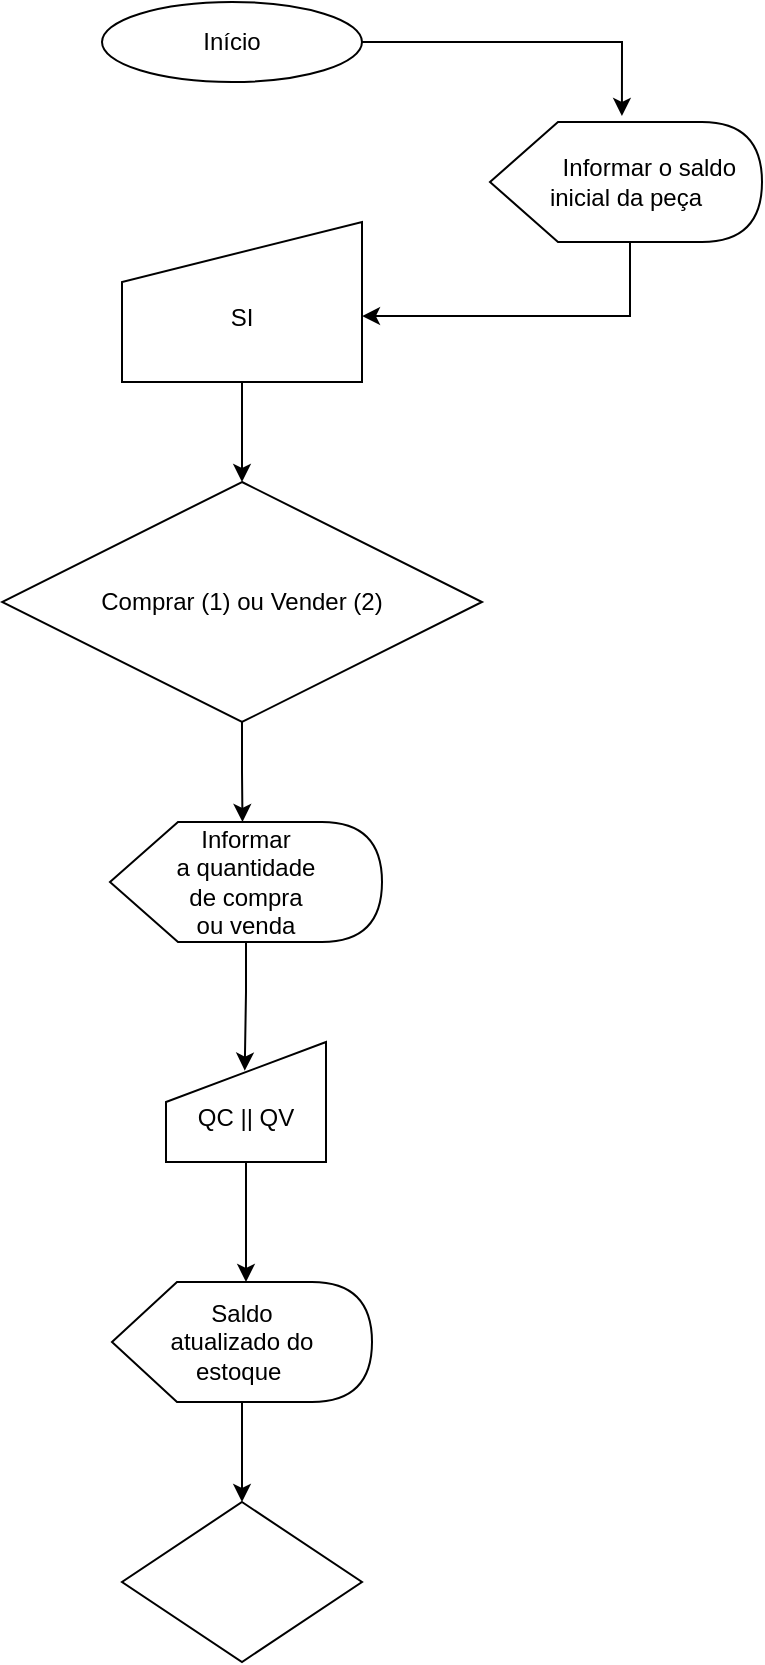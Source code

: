 <mxfile version="21.3.2" type="github">
  <diagram name="Página-1" id="qKS-7aK68ngBk1detBtj">
    <mxGraphModel dx="733" dy="408" grid="1" gridSize="10" guides="1" tooltips="1" connect="1" arrows="1" fold="1" page="1" pageScale="1" pageWidth="827" pageHeight="1169" math="0" shadow="0">
      <root>
        <mxCell id="0" />
        <mxCell id="1" parent="0" />
        <mxCell id="27WwCejkUaeuRzkv7HOE-5" style="edgeStyle=orthogonalEdgeStyle;rounded=0;orthogonalLoop=1;jettySize=auto;html=1;exitX=1;exitY=0.5;exitDx=0;exitDy=0;entryX=0.485;entryY=-0.05;entryDx=0;entryDy=0;entryPerimeter=0;" edge="1" parent="1" source="27WwCejkUaeuRzkv7HOE-2" target="27WwCejkUaeuRzkv7HOE-3">
          <mxGeometry relative="1" as="geometry" />
        </mxCell>
        <mxCell id="27WwCejkUaeuRzkv7HOE-2" value="Início" style="ellipse;whiteSpace=wrap;html=1;" vertex="1" parent="1">
          <mxGeometry x="280" y="20" width="130" height="40" as="geometry" />
        </mxCell>
        <mxCell id="27WwCejkUaeuRzkv7HOE-6" style="edgeStyle=orthogonalEdgeStyle;rounded=0;orthogonalLoop=1;jettySize=auto;html=1;exitX=0;exitY=0;exitDx=70;exitDy=60;exitPerimeter=0;entryX=1;entryY=0.588;entryDx=0;entryDy=0;entryPerimeter=0;" edge="1" parent="1" source="27WwCejkUaeuRzkv7HOE-3" target="27WwCejkUaeuRzkv7HOE-4">
          <mxGeometry relative="1" as="geometry" />
        </mxCell>
        <mxCell id="27WwCejkUaeuRzkv7HOE-3" value="&amp;nbsp; &amp;nbsp; &amp;nbsp; &amp;nbsp;Informar o saldo inicial da peça" style="shape=display;whiteSpace=wrap;html=1;" vertex="1" parent="1">
          <mxGeometry x="474" y="80" width="136" height="60" as="geometry" />
        </mxCell>
        <mxCell id="27WwCejkUaeuRzkv7HOE-8" style="edgeStyle=orthogonalEdgeStyle;rounded=0;orthogonalLoop=1;jettySize=auto;html=1;exitX=0.5;exitY=1;exitDx=0;exitDy=0;entryX=0.5;entryY=0;entryDx=0;entryDy=0;" edge="1" parent="1" source="27WwCejkUaeuRzkv7HOE-4" target="27WwCejkUaeuRzkv7HOE-7">
          <mxGeometry relative="1" as="geometry" />
        </mxCell>
        <mxCell id="27WwCejkUaeuRzkv7HOE-4" value="&lt;br&gt;SI" style="shape=manualInput;whiteSpace=wrap;html=1;" vertex="1" parent="1">
          <mxGeometry x="290" y="130" width="120" height="80" as="geometry" />
        </mxCell>
        <mxCell id="27WwCejkUaeuRzkv7HOE-15" style="edgeStyle=orthogonalEdgeStyle;rounded=0;orthogonalLoop=1;jettySize=auto;html=1;entryX=0;entryY=0;entryDx=66.25;entryDy=0;entryPerimeter=0;" edge="1" parent="1" source="27WwCejkUaeuRzkv7HOE-7" target="27WwCejkUaeuRzkv7HOE-13">
          <mxGeometry relative="1" as="geometry" />
        </mxCell>
        <mxCell id="27WwCejkUaeuRzkv7HOE-7" value="Comprar (1) ou Vender (2)" style="rhombus;whiteSpace=wrap;html=1;" vertex="1" parent="1">
          <mxGeometry x="230" y="260" width="240" height="120" as="geometry" />
        </mxCell>
        <mxCell id="27WwCejkUaeuRzkv7HOE-28" style="edgeStyle=orthogonalEdgeStyle;rounded=0;orthogonalLoop=1;jettySize=auto;html=1;entryX=0.5;entryY=0;entryDx=0;entryDy=0;" edge="1" parent="1" source="27WwCejkUaeuRzkv7HOE-9" target="27WwCejkUaeuRzkv7HOE-27">
          <mxGeometry relative="1" as="geometry" />
        </mxCell>
        <mxCell id="27WwCejkUaeuRzkv7HOE-9" value="Saldo&lt;br&gt;atualizado do &lt;br&gt;estoque&amp;nbsp;" style="shape=display;whiteSpace=wrap;html=1;" vertex="1" parent="1">
          <mxGeometry x="285" y="660" width="130" height="60" as="geometry" />
        </mxCell>
        <mxCell id="27WwCejkUaeuRzkv7HOE-20" style="edgeStyle=orthogonalEdgeStyle;rounded=0;orthogonalLoop=1;jettySize=auto;html=1;entryX=0.492;entryY=0.239;entryDx=0;entryDy=0;entryPerimeter=0;" edge="1" parent="1" source="27WwCejkUaeuRzkv7HOE-13" target="27WwCejkUaeuRzkv7HOE-17">
          <mxGeometry relative="1" as="geometry" />
        </mxCell>
        <mxCell id="27WwCejkUaeuRzkv7HOE-13" value="Informar&lt;br&gt;a quantidade&lt;br&gt;de compra&lt;br&gt;ou venda" style="shape=display;whiteSpace=wrap;html=1;" vertex="1" parent="1">
          <mxGeometry x="284" y="430" width="136" height="60" as="geometry" />
        </mxCell>
        <mxCell id="27WwCejkUaeuRzkv7HOE-26" style="edgeStyle=orthogonalEdgeStyle;rounded=0;orthogonalLoop=1;jettySize=auto;html=1;entryX=0.5;entryY=0;entryDx=0;entryDy=0;" edge="1" parent="1" source="27WwCejkUaeuRzkv7HOE-17">
          <mxGeometry relative="1" as="geometry">
            <mxPoint x="352" y="660" as="targetPoint" />
          </mxGeometry>
        </mxCell>
        <mxCell id="27WwCejkUaeuRzkv7HOE-17" value="&lt;br&gt;QC || QV" style="shape=manualInput;whiteSpace=wrap;html=1;" vertex="1" parent="1">
          <mxGeometry x="312" y="540" width="80" height="60" as="geometry" />
        </mxCell>
        <mxCell id="27WwCejkUaeuRzkv7HOE-27" value="" style="rhombus;whiteSpace=wrap;html=1;" vertex="1" parent="1">
          <mxGeometry x="290" y="770" width="120" height="80" as="geometry" />
        </mxCell>
      </root>
    </mxGraphModel>
  </diagram>
</mxfile>
